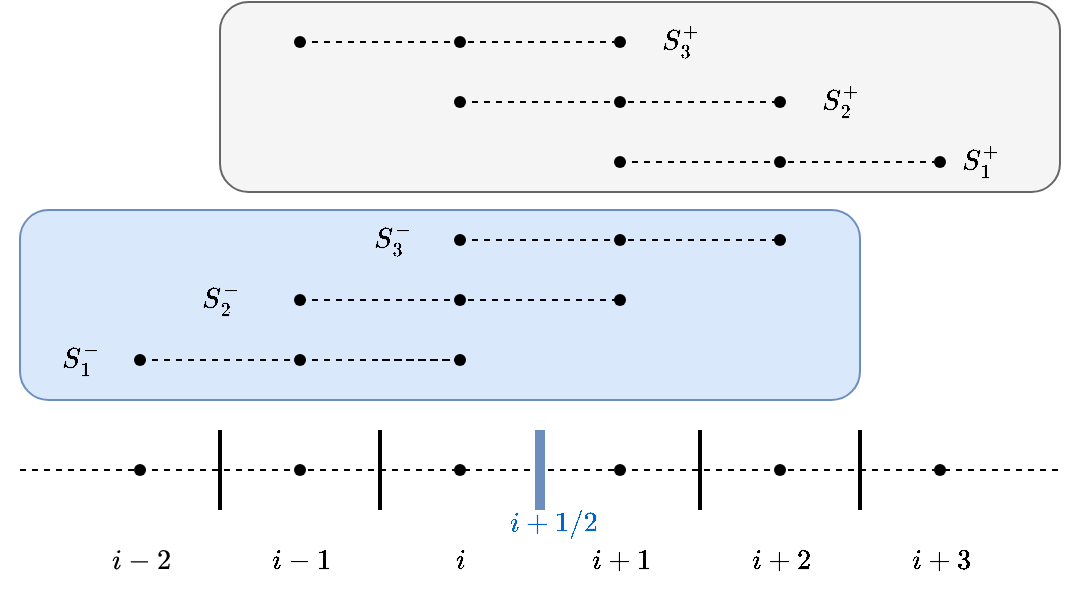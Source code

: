 <mxfile version="24.1.0" type="github">
  <diagram name="第 1 页" id="_Ib6tzvKEfZlb7QaEbaA">
    <mxGraphModel dx="954" dy="543" grid="1" gridSize="10" guides="1" tooltips="1" connect="1" arrows="1" fold="1" page="1" pageScale="1" pageWidth="600" pageHeight="350" math="1" shadow="0">
      <root>
        <mxCell id="0" />
        <mxCell id="1" parent="0" />
        <mxCell id="y-bg9vtNbU472gkl7rOa-77" value="" style="rounded=1;whiteSpace=wrap;html=1;fillColor=#dae8fc;strokeColor=#6c8ebf;" vertex="1" parent="1">
          <mxGeometry x="40" y="124" width="420" height="95" as="geometry" />
        </mxCell>
        <mxCell id="y-bg9vtNbU472gkl7rOa-75" value="" style="rounded=1;whiteSpace=wrap;html=1;fillColor=#f5f5f5;fontColor=#333333;strokeColor=#666666;" vertex="1" parent="1">
          <mxGeometry x="140" y="20" width="420" height="95" as="geometry" />
        </mxCell>
        <mxCell id="y-bg9vtNbU472gkl7rOa-1" value="" style="endArrow=none;dashed=1;html=1;rounded=0;" edge="1" parent="1">
          <mxGeometry width="50" height="50" relative="1" as="geometry">
            <mxPoint x="40" y="254" as="sourcePoint" />
            <mxPoint x="560" y="254" as="targetPoint" />
          </mxGeometry>
        </mxCell>
        <mxCell id="y-bg9vtNbU472gkl7rOa-2" value="" style="shape=waypoint;sketch=0;fillStyle=solid;size=6;pointerEvents=1;points=[];fillColor=none;resizable=0;rotatable=0;perimeter=centerPerimeter;snapToPoint=1;" vertex="1" parent="1">
          <mxGeometry x="90" y="244" width="20" height="20" as="geometry" />
        </mxCell>
        <mxCell id="y-bg9vtNbU472gkl7rOa-3" value="" style="shape=waypoint;sketch=0;fillStyle=solid;size=6;pointerEvents=1;points=[];fillColor=none;resizable=0;rotatable=0;perimeter=centerPerimeter;snapToPoint=1;" vertex="1" parent="1">
          <mxGeometry x="170" y="244" width="20" height="20" as="geometry" />
        </mxCell>
        <mxCell id="y-bg9vtNbU472gkl7rOa-10" value="" style="shape=waypoint;sketch=0;fillStyle=solid;size=6;pointerEvents=1;points=[];fillColor=none;resizable=0;rotatable=0;perimeter=centerPerimeter;snapToPoint=1;" vertex="1" parent="1">
          <mxGeometry x="250" y="244" width="20" height="20" as="geometry" />
        </mxCell>
        <mxCell id="y-bg9vtNbU472gkl7rOa-11" value="" style="shape=waypoint;sketch=0;fillStyle=solid;size=6;pointerEvents=1;points=[];fillColor=none;resizable=0;rotatable=0;perimeter=centerPerimeter;snapToPoint=1;" vertex="1" parent="1">
          <mxGeometry x="330" y="244" width="20" height="20" as="geometry" />
        </mxCell>
        <mxCell id="y-bg9vtNbU472gkl7rOa-12" value="" style="shape=waypoint;sketch=0;fillStyle=solid;size=6;pointerEvents=1;points=[];fillColor=none;resizable=0;rotatable=0;perimeter=centerPerimeter;snapToPoint=1;" vertex="1" parent="1">
          <mxGeometry x="410" y="244" width="20" height="20" as="geometry" />
        </mxCell>
        <mxCell id="y-bg9vtNbU472gkl7rOa-14" value="" style="shape=waypoint;sketch=0;fillStyle=solid;size=6;pointerEvents=1;points=[];fillColor=none;resizable=0;rotatable=0;perimeter=centerPerimeter;snapToPoint=1;" vertex="1" parent="1">
          <mxGeometry x="490" y="244" width="20" height="20" as="geometry" />
        </mxCell>
        <mxCell id="y-bg9vtNbU472gkl7rOa-15" value="" style="line;strokeWidth=2;direction=south;html=1;" vertex="1" parent="1">
          <mxGeometry x="135" y="234" width="10" height="40" as="geometry" />
        </mxCell>
        <mxCell id="y-bg9vtNbU472gkl7rOa-16" value="" style="line;strokeWidth=2;direction=south;html=1;" vertex="1" parent="1">
          <mxGeometry x="215" y="234" width="10" height="40" as="geometry" />
        </mxCell>
        <mxCell id="y-bg9vtNbU472gkl7rOa-17" value="" style="line;strokeWidth=5;direction=south;html=1;fillColor=#dae8fc;strokeColor=#6c8ebf;" vertex="1" parent="1">
          <mxGeometry x="295" y="234" width="10" height="40" as="geometry" />
        </mxCell>
        <mxCell id="y-bg9vtNbU472gkl7rOa-18" value="" style="line;strokeWidth=2;direction=south;html=1;" vertex="1" parent="1">
          <mxGeometry x="375" y="234" width="10" height="40" as="geometry" />
        </mxCell>
        <mxCell id="y-bg9vtNbU472gkl7rOa-19" value="" style="line;strokeWidth=2;direction=south;html=1;" vertex="1" parent="1">
          <mxGeometry x="455" y="234" width="10" height="40" as="geometry" />
        </mxCell>
        <mxCell id="y-bg9vtNbU472gkl7rOa-20" value="&lt;svg style=&quot;vertical-align: -0.186ex;&quot; xmlns:xlink=&quot;http://www.w3.org/1999/xlink&quot; viewBox=&quot;0 -666 2067.4 748&quot; role=&quot;img&quot; height=&quot;1.692ex&quot; width=&quot;4.677ex&quot; xmlns=&quot;http://www.w3.org/2000/svg&quot;&gt;&lt;defs&gt;&lt;path d=&quot;M184 600Q184 624 203 642T247 661Q265 661 277 649T290 619Q290 596 270 577T226 557Q211 557 198 567T184 600ZM21 287Q21 295 30 318T54 369T98 420T158 442Q197 442 223 419T250 357Q250 340 236 301T196 196T154 83Q149 61 149 51Q149 26 166 26Q175 26 185 29T208 43T235 78T260 137Q263 149 265 151T282 153Q302 153 302 143Q302 135 293 112T268 61T223 11T161 -11Q129 -11 102 10T74 74Q74 91 79 106T122 220Q160 321 166 341T173 380Q173 404 156 404H154Q124 404 99 371T61 287Q60 286 59 284T58 281T56 279T53 278T49 278T41 278H27Q21 284 21 287Z&quot; id=&quot;MJX-2-TEX-I-1D456&quot;&gt;&lt;/path&gt;&lt;path d=&quot;M84 237T84 250T98 270H679Q694 262 694 250T679 230H98Q84 237 84 250Z&quot; id=&quot;MJX-2-TEX-N-2212&quot;&gt;&lt;/path&gt;&lt;path d=&quot;M109 429Q82 429 66 447T50 491Q50 562 103 614T235 666Q326 666 387 610T449 465Q449 422 429 383T381 315T301 241Q265 210 201 149L142 93L218 92Q375 92 385 97Q392 99 409 186V189H449V186Q448 183 436 95T421 3V0H50V19V31Q50 38 56 46T86 81Q115 113 136 137Q145 147 170 174T204 211T233 244T261 278T284 308T305 340T320 369T333 401T340 431T343 464Q343 527 309 573T212 619Q179 619 154 602T119 569T109 550Q109 549 114 549Q132 549 151 535T170 489Q170 464 154 447T109 429Z&quot; id=&quot;MJX-2-TEX-N-32&quot;&gt;&lt;/path&gt;&lt;/defs&gt;&lt;g transform=&quot;scale(1,-1)&quot; stroke-width=&quot;0&quot; fill=&quot;currentColor&quot; stroke=&quot;currentColor&quot;&gt;&lt;g data-mml-node=&quot;math&quot;&gt;&lt;g data-mml-node=&quot;mi&quot;&gt;&lt;use xlink:href=&quot;#MJX-2-TEX-I-1D456&quot; data-c=&quot;1D456&quot;&gt;&lt;/use&gt;&lt;/g&gt;&lt;g transform=&quot;translate(567.2,0)&quot; data-mml-node=&quot;mo&quot;&gt;&lt;use xlink:href=&quot;#MJX-2-TEX-N-2212&quot; data-c=&quot;2212&quot;&gt;&lt;/use&gt;&lt;/g&gt;&lt;g transform=&quot;translate(1567.4,0)&quot; data-mml-node=&quot;mn&quot;&gt;&lt;use xlink:href=&quot;#MJX-2-TEX-N-32&quot; data-c=&quot;32&quot;&gt;&lt;/use&gt;&lt;/g&gt;&lt;/g&gt;&lt;/g&gt;&lt;/svg&gt;" style="text;html=1;align=center;verticalAlign=middle;resizable=0;points=[];autosize=1;strokeColor=none;fillColor=none;" vertex="1" parent="1">
          <mxGeometry x="75" y="284" width="50" height="30" as="geometry" />
        </mxCell>
        <mxCell id="y-bg9vtNbU472gkl7rOa-26" value="$$i-1$$" style="text;html=1;align=center;verticalAlign=middle;resizable=0;points=[];autosize=1;strokeColor=none;fillColor=none;" vertex="1" parent="1">
          <mxGeometry x="150" y="284" width="60" height="30" as="geometry" />
        </mxCell>
        <mxCell id="y-bg9vtNbU472gkl7rOa-27" value="$$i$$" style="text;html=1;align=center;verticalAlign=middle;resizable=0;points=[];autosize=1;strokeColor=none;fillColor=none;" vertex="1" parent="1">
          <mxGeometry x="235" y="284" width="50" height="30" as="geometry" />
        </mxCell>
        <mxCell id="y-bg9vtNbU472gkl7rOa-28" value="$$i+1$$" style="text;html=1;align=center;verticalAlign=middle;resizable=0;points=[];autosize=1;strokeColor=none;fillColor=none;" vertex="1" parent="1">
          <mxGeometry x="305" y="284" width="70" height="30" as="geometry" />
        </mxCell>
        <mxCell id="y-bg9vtNbU472gkl7rOa-30" value="$$i+2$$" style="text;html=1;align=center;verticalAlign=middle;resizable=0;points=[];autosize=1;strokeColor=none;fillColor=none;" vertex="1" parent="1">
          <mxGeometry x="385" y="284" width="70" height="30" as="geometry" />
        </mxCell>
        <mxCell id="y-bg9vtNbU472gkl7rOa-31" value="$$i+3$$" style="text;html=1;align=center;verticalAlign=middle;resizable=0;points=[];autosize=1;strokeColor=none;fillColor=none;" vertex="1" parent="1">
          <mxGeometry x="465" y="284" width="70" height="30" as="geometry" />
        </mxCell>
        <mxCell id="y-bg9vtNbU472gkl7rOa-32" value="$$i+1/2$$" style="text;html=1;align=center;verticalAlign=middle;resizable=0;points=[];autosize=1;strokeColor=none;fillColor=none;fontColor=#0066CC;" vertex="1" parent="1">
          <mxGeometry x="266" y="266" width="80" height="30" as="geometry" />
        </mxCell>
        <mxCell id="y-bg9vtNbU472gkl7rOa-39" value="" style="shape=waypoint;sketch=0;fillStyle=solid;size=6;pointerEvents=1;points=[];fillColor=none;resizable=0;rotatable=0;perimeter=centerPerimeter;snapToPoint=1;" vertex="1" parent="1">
          <mxGeometry x="170" y="159" width="20" height="20" as="geometry" />
        </mxCell>
        <mxCell id="y-bg9vtNbU472gkl7rOa-40" value="" style="shape=waypoint;sketch=0;fillStyle=solid;size=6;pointerEvents=1;points=[];fillColor=none;resizable=0;rotatable=0;perimeter=centerPerimeter;snapToPoint=1;" vertex="1" parent="1">
          <mxGeometry x="250" y="159" width="20" height="20" as="geometry" />
        </mxCell>
        <mxCell id="y-bg9vtNbU472gkl7rOa-41" value="" style="shape=waypoint;sketch=0;fillStyle=solid;size=6;pointerEvents=1;points=[];fillColor=none;resizable=0;rotatable=0;perimeter=centerPerimeter;snapToPoint=1;" vertex="1" parent="1">
          <mxGeometry x="330" y="159" width="20" height="20" as="geometry" />
        </mxCell>
        <mxCell id="y-bg9vtNbU472gkl7rOa-42" value="" style="endArrow=none;dashed=1;html=1;rounded=0;exitX=0.05;exitY=0.5;exitDx=0;exitDy=0;exitPerimeter=0;" edge="1" parent="1" source="y-bg9vtNbU472gkl7rOa-39" target="y-bg9vtNbU472gkl7rOa-41">
          <mxGeometry width="50" height="50" relative="1" as="geometry">
            <mxPoint x="490" y="79" as="sourcePoint" />
            <mxPoint x="540" y="29" as="targetPoint" />
            <Array as="points">
              <mxPoint x="300" y="169" />
            </Array>
          </mxGeometry>
        </mxCell>
        <mxCell id="y-bg9vtNbU472gkl7rOa-43" value="" style="shape=waypoint;sketch=0;fillStyle=solid;size=6;pointerEvents=1;points=[];fillColor=none;resizable=0;rotatable=0;perimeter=centerPerimeter;snapToPoint=1;" vertex="1" parent="1">
          <mxGeometry x="250" y="129" width="20" height="20" as="geometry" />
        </mxCell>
        <mxCell id="y-bg9vtNbU472gkl7rOa-44" value="" style="shape=waypoint;sketch=0;fillStyle=solid;size=6;pointerEvents=1;points=[];fillColor=none;resizable=0;rotatable=0;perimeter=centerPerimeter;snapToPoint=1;" vertex="1" parent="1">
          <mxGeometry x="330" y="129" width="20" height="20" as="geometry" />
        </mxCell>
        <mxCell id="y-bg9vtNbU472gkl7rOa-45" value="" style="shape=waypoint;sketch=0;fillStyle=solid;size=6;pointerEvents=1;points=[];fillColor=none;resizable=0;rotatable=0;perimeter=centerPerimeter;snapToPoint=1;" vertex="1" parent="1">
          <mxGeometry x="410" y="129" width="20" height="20" as="geometry" />
        </mxCell>
        <mxCell id="y-bg9vtNbU472gkl7rOa-46" value="" style="endArrow=none;dashed=1;html=1;rounded=0;exitX=0.05;exitY=0.5;exitDx=0;exitDy=0;exitPerimeter=0;" edge="1" parent="1" source="y-bg9vtNbU472gkl7rOa-43" target="y-bg9vtNbU472gkl7rOa-45">
          <mxGeometry width="50" height="50" relative="1" as="geometry">
            <mxPoint x="570" y="49" as="sourcePoint" />
            <mxPoint x="620" y="-1" as="targetPoint" />
          </mxGeometry>
        </mxCell>
        <mxCell id="y-bg9vtNbU472gkl7rOa-54" value="" style="endArrow=none;dashed=1;html=1;rounded=0;exitDx=0;exitDy=0;exitPerimeter=0;" edge="1" parent="1" source="y-bg9vtNbU472gkl7rOa-53">
          <mxGeometry width="50" height="50" relative="1" as="geometry">
            <mxPoint x="100" y="199" as="sourcePoint" />
            <mxPoint x="260" y="199" as="targetPoint" />
            <Array as="points">
              <mxPoint x="220" y="199" />
            </Array>
          </mxGeometry>
        </mxCell>
        <mxCell id="y-bg9vtNbU472gkl7rOa-55" value="$$S_1^-$$" style="text;html=1;align=center;verticalAlign=middle;resizable=0;points=[];autosize=1;strokeColor=none;fillColor=none;" vertex="1" parent="1">
          <mxGeometry x="30" y="184" width="80" height="30" as="geometry" />
        </mxCell>
        <mxCell id="y-bg9vtNbU472gkl7rOa-56" value="$$S_2^-$$" style="text;html=1;align=center;verticalAlign=middle;resizable=0;points=[];autosize=1;strokeColor=none;fillColor=none;" vertex="1" parent="1">
          <mxGeometry x="100" y="154" width="80" height="30" as="geometry" />
        </mxCell>
        <mxCell id="y-bg9vtNbU472gkl7rOa-58" value="$$S_3^-$$" style="text;html=1;align=center;verticalAlign=middle;resizable=0;points=[];autosize=1;strokeColor=none;fillColor=none;" vertex="1" parent="1">
          <mxGeometry x="186" y="124" width="80" height="30" as="geometry" />
        </mxCell>
        <mxCell id="y-bg9vtNbU472gkl7rOa-59" value="" style="shape=waypoint;sketch=0;fillStyle=solid;size=6;pointerEvents=1;points=[];fillColor=none;resizable=0;rotatable=0;perimeter=centerPerimeter;snapToPoint=1;" vertex="1" parent="1">
          <mxGeometry x="330" y="90" width="20" height="20" as="geometry" />
        </mxCell>
        <mxCell id="y-bg9vtNbU472gkl7rOa-60" value="" style="shape=waypoint;sketch=0;fillStyle=solid;size=6;pointerEvents=1;points=[];fillColor=none;resizable=0;rotatable=0;perimeter=centerPerimeter;snapToPoint=1;" vertex="1" parent="1">
          <mxGeometry x="410" y="90" width="20" height="20" as="geometry" />
        </mxCell>
        <mxCell id="y-bg9vtNbU472gkl7rOa-61" value="" style="shape=waypoint;sketch=0;fillStyle=solid;size=6;pointerEvents=1;points=[];fillColor=none;resizable=0;rotatable=0;perimeter=centerPerimeter;snapToPoint=1;" vertex="1" parent="1">
          <mxGeometry x="490" y="90" width="20" height="20" as="geometry" />
        </mxCell>
        <mxCell id="y-bg9vtNbU472gkl7rOa-62" value="" style="endArrow=none;dashed=1;html=1;rounded=0;exitX=0.05;exitY=0.5;exitDx=0;exitDy=0;exitPerimeter=0;" edge="1" parent="1" source="y-bg9vtNbU472gkl7rOa-59" target="y-bg9vtNbU472gkl7rOa-61">
          <mxGeometry width="50" height="50" relative="1" as="geometry">
            <mxPoint x="650" y="10" as="sourcePoint" />
            <mxPoint x="700" y="-40" as="targetPoint" />
          </mxGeometry>
        </mxCell>
        <mxCell id="y-bg9vtNbU472gkl7rOa-63" value="" style="shape=waypoint;sketch=0;fillStyle=solid;size=6;pointerEvents=1;points=[];fillColor=none;resizable=0;rotatable=0;perimeter=centerPerimeter;snapToPoint=1;" vertex="1" parent="1">
          <mxGeometry x="250" y="60" width="20" height="20" as="geometry" />
        </mxCell>
        <mxCell id="y-bg9vtNbU472gkl7rOa-64" value="" style="shape=waypoint;sketch=0;fillStyle=solid;size=6;pointerEvents=1;points=[];fillColor=none;resizable=0;rotatable=0;perimeter=centerPerimeter;snapToPoint=1;" vertex="1" parent="1">
          <mxGeometry x="330" y="60" width="20" height="20" as="geometry" />
        </mxCell>
        <mxCell id="y-bg9vtNbU472gkl7rOa-65" value="" style="shape=waypoint;sketch=0;fillStyle=solid;size=6;pointerEvents=1;points=[];fillColor=none;resizable=0;rotatable=0;perimeter=centerPerimeter;snapToPoint=1;" vertex="1" parent="1">
          <mxGeometry x="410" y="60" width="20" height="20" as="geometry" />
        </mxCell>
        <mxCell id="y-bg9vtNbU472gkl7rOa-66" value="" style="endArrow=none;dashed=1;html=1;rounded=0;exitX=0.05;exitY=0.5;exitDx=0;exitDy=0;exitPerimeter=0;" edge="1" parent="1" source="y-bg9vtNbU472gkl7rOa-63" target="y-bg9vtNbU472gkl7rOa-65">
          <mxGeometry width="50" height="50" relative="1" as="geometry">
            <mxPoint x="570" y="-20" as="sourcePoint" />
            <mxPoint x="620" y="-70" as="targetPoint" />
          </mxGeometry>
        </mxCell>
        <mxCell id="y-bg9vtNbU472gkl7rOa-67" value="" style="shape=waypoint;sketch=0;fillStyle=solid;size=6;pointerEvents=1;points=[];fillColor=none;resizable=0;rotatable=0;perimeter=centerPerimeter;snapToPoint=1;" vertex="1" parent="1">
          <mxGeometry x="170" y="30" width="20" height="20" as="geometry" />
        </mxCell>
        <mxCell id="y-bg9vtNbU472gkl7rOa-68" value="" style="shape=waypoint;sketch=0;fillStyle=solid;size=6;pointerEvents=1;points=[];fillColor=none;resizable=0;rotatable=0;perimeter=centerPerimeter;snapToPoint=1;" vertex="1" parent="1">
          <mxGeometry x="250" y="30" width="20" height="20" as="geometry" />
        </mxCell>
        <mxCell id="y-bg9vtNbU472gkl7rOa-69" value="" style="shape=waypoint;sketch=0;fillStyle=solid;size=6;pointerEvents=1;points=[];fillColor=none;resizable=0;rotatable=0;perimeter=centerPerimeter;snapToPoint=1;" vertex="1" parent="1">
          <mxGeometry x="330" y="30" width="20" height="20" as="geometry" />
        </mxCell>
        <mxCell id="y-bg9vtNbU472gkl7rOa-70" value="" style="endArrow=none;dashed=1;html=1;rounded=0;exitX=0.05;exitY=0.5;exitDx=0;exitDy=0;exitPerimeter=0;" edge="1" parent="1" source="y-bg9vtNbU472gkl7rOa-67" target="y-bg9vtNbU472gkl7rOa-69">
          <mxGeometry width="50" height="50" relative="1" as="geometry">
            <mxPoint x="490" y="-50" as="sourcePoint" />
            <mxPoint x="540" y="-100" as="targetPoint" />
          </mxGeometry>
        </mxCell>
        <mxCell id="y-bg9vtNbU472gkl7rOa-71" value="$$S_1^+$$" style="text;html=1;align=center;verticalAlign=middle;resizable=0;points=[];autosize=1;strokeColor=none;fillColor=none;" vertex="1" parent="1">
          <mxGeometry x="480" y="85" width="80" height="30" as="geometry" />
        </mxCell>
        <mxCell id="y-bg9vtNbU472gkl7rOa-73" value="$$S_2^+$$" style="text;html=1;align=center;verticalAlign=middle;resizable=0;points=[];autosize=1;strokeColor=none;fillColor=none;" vertex="1" parent="1">
          <mxGeometry x="410" y="55" width="80" height="30" as="geometry" />
        </mxCell>
        <mxCell id="y-bg9vtNbU472gkl7rOa-74" value="$$S_3^+$$" style="text;html=1;align=center;verticalAlign=middle;resizable=0;points=[];autosize=1;strokeColor=none;fillColor=none;" vertex="1" parent="1">
          <mxGeometry x="330" y="25" width="80" height="30" as="geometry" />
        </mxCell>
        <mxCell id="y-bg9vtNbU472gkl7rOa-78" value="" style="endArrow=none;dashed=1;html=1;rounded=0;exitDx=0;exitDy=0;exitPerimeter=0;" edge="1" parent="1" source="y-bg9vtNbU472gkl7rOa-51" target="y-bg9vtNbU472gkl7rOa-52">
          <mxGeometry width="50" height="50" relative="1" as="geometry">
            <mxPoint x="100" y="199" as="sourcePoint" />
            <mxPoint x="260" y="199" as="targetPoint" />
            <Array as="points" />
          </mxGeometry>
        </mxCell>
        <mxCell id="y-bg9vtNbU472gkl7rOa-52" value="" style="shape=waypoint;sketch=0;fillStyle=solid;size=6;pointerEvents=1;points=[];fillColor=none;resizable=0;rotatable=0;perimeter=centerPerimeter;snapToPoint=1;" vertex="1" parent="1">
          <mxGeometry x="170" y="189" width="20" height="20" as="geometry" />
        </mxCell>
        <mxCell id="y-bg9vtNbU472gkl7rOa-79" value="" style="endArrow=none;dashed=1;html=1;rounded=0;exitDx=0;exitDy=0;exitPerimeter=0;" edge="1" parent="1" source="y-bg9vtNbU472gkl7rOa-52" target="y-bg9vtNbU472gkl7rOa-53">
          <mxGeometry width="50" height="50" relative="1" as="geometry">
            <mxPoint x="180" y="199" as="sourcePoint" />
            <mxPoint x="260" y="199" as="targetPoint" />
            <Array as="points" />
          </mxGeometry>
        </mxCell>
        <mxCell id="y-bg9vtNbU472gkl7rOa-53" value="" style="shape=waypoint;sketch=0;fillStyle=solid;size=6;pointerEvents=1;points=[];fillColor=none;resizable=0;rotatable=0;perimeter=centerPerimeter;snapToPoint=1;" vertex="1" parent="1">
          <mxGeometry x="250" y="189" width="20" height="20" as="geometry" />
        </mxCell>
        <mxCell id="y-bg9vtNbU472gkl7rOa-80" value="" style="endArrow=none;dashed=1;html=1;rounded=0;exitX=0.05;exitY=0.5;exitDx=0;exitDy=0;exitPerimeter=0;" edge="1" parent="1" target="y-bg9vtNbU472gkl7rOa-51">
          <mxGeometry width="50" height="50" relative="1" as="geometry">
            <mxPoint x="100" y="199" as="sourcePoint" />
            <mxPoint x="180" y="199" as="targetPoint" />
            <Array as="points" />
          </mxGeometry>
        </mxCell>
        <mxCell id="y-bg9vtNbU472gkl7rOa-51" value="" style="shape=waypoint;sketch=0;fillStyle=solid;size=6;pointerEvents=1;points=[];fillColor=none;resizable=0;rotatable=0;perimeter=centerPerimeter;snapToPoint=1;" vertex="1" parent="1">
          <mxGeometry x="90" y="189" width="20" height="20" as="geometry" />
        </mxCell>
      </root>
    </mxGraphModel>
  </diagram>
</mxfile>
